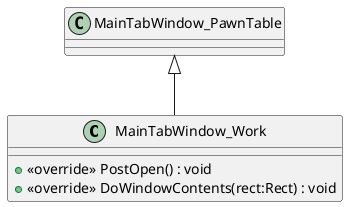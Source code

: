 @startuml
class MainTabWindow_Work {
    + <<override>> PostOpen() : void
    + <<override>> DoWindowContents(rect:Rect) : void
}
MainTabWindow_PawnTable <|-- MainTabWindow_Work
@enduml
